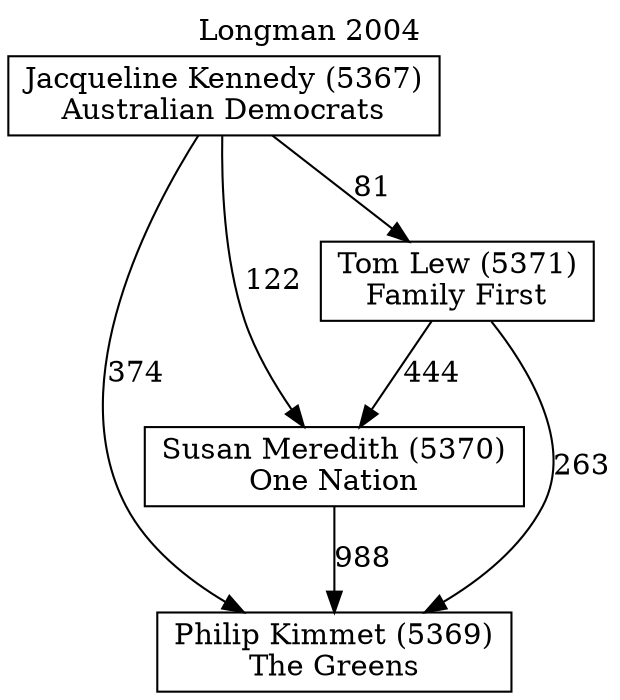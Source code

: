 // House preference flow
digraph "Philip Kimmet (5369)_Longman_2004" {
	graph [label="Longman 2004" labelloc=t mclimit=10]
	node [shape=box]
	"Jacqueline Kennedy (5367)" [label="Jacqueline Kennedy (5367)
Australian Democrats"]
	"Philip Kimmet (5369)" [label="Philip Kimmet (5369)
The Greens"]
	"Susan Meredith (5370)" [label="Susan Meredith (5370)
One Nation"]
	"Tom Lew (5371)" [label="Tom Lew (5371)
Family First"]
	"Jacqueline Kennedy (5367)" -> "Philip Kimmet (5369)" [label=374]
	"Jacqueline Kennedy (5367)" -> "Susan Meredith (5370)" [label=122]
	"Jacqueline Kennedy (5367)" -> "Tom Lew (5371)" [label=81]
	"Susan Meredith (5370)" -> "Philip Kimmet (5369)" [label=988]
	"Tom Lew (5371)" -> "Philip Kimmet (5369)" [label=263]
	"Tom Lew (5371)" -> "Susan Meredith (5370)" [label=444]
}
